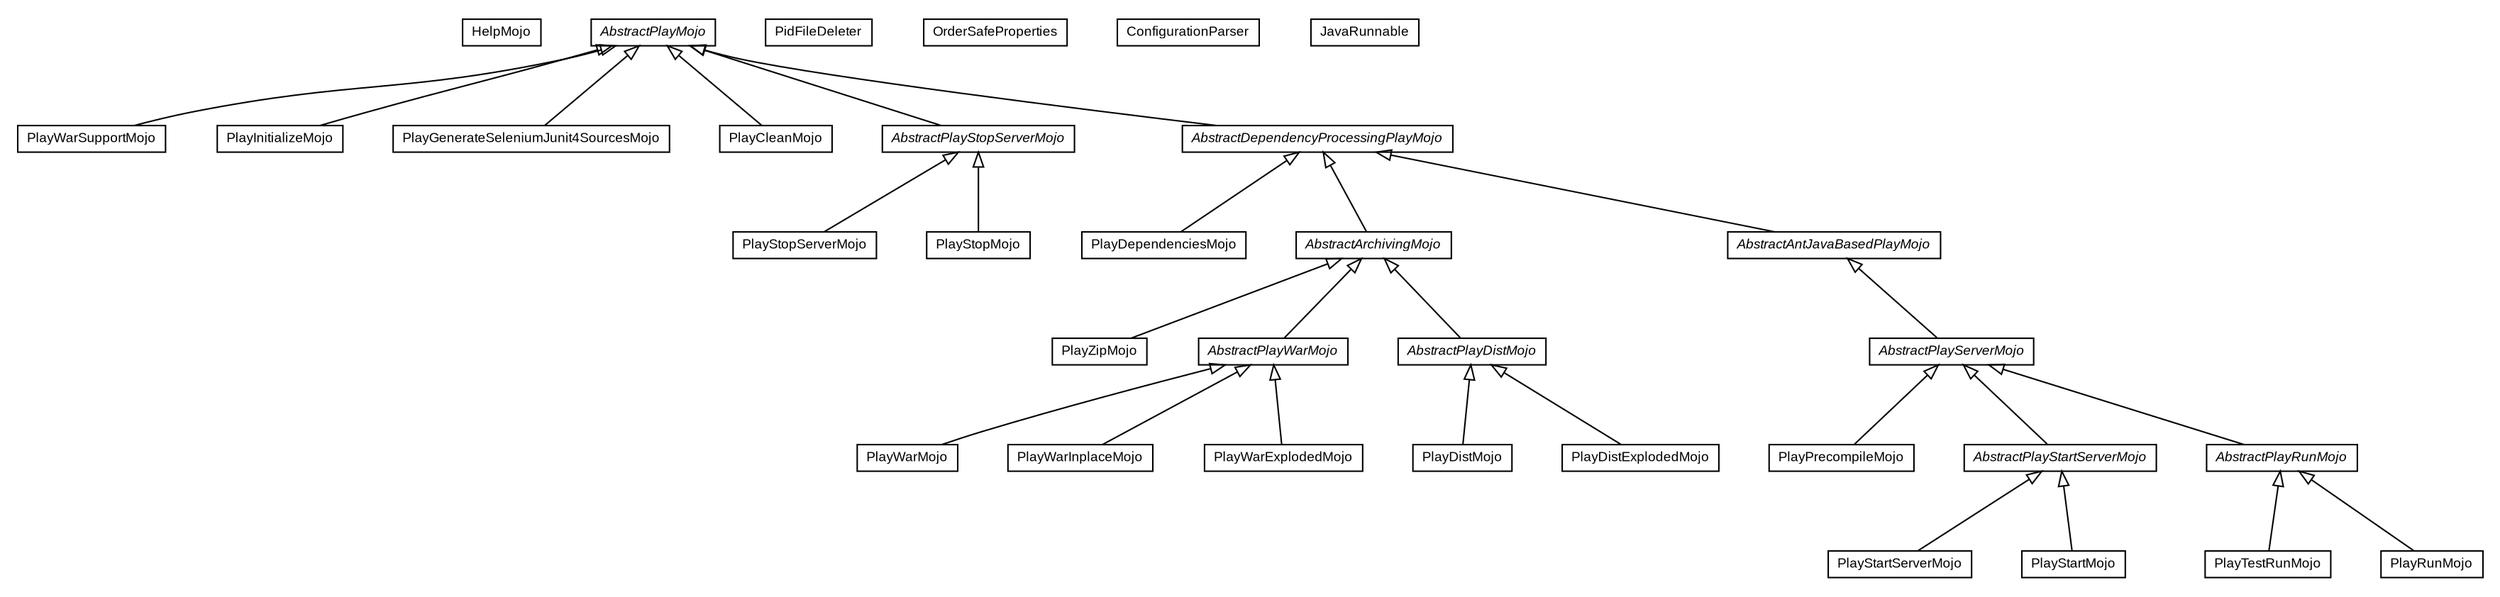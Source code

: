 #!/usr/local/bin/dot
#
# Class diagram 
# Generated by UMLGraph version R5_6-24-gf6e263 (http://www.umlgraph.org/)
#

digraph G {
	edge [fontname="arial",fontsize=10,labelfontname="arial",labelfontsize=10];
	node [fontname="arial",fontsize=10,shape=plaintext];
	nodesep=0.25;
	ranksep=0.5;
	// com.google.code.play.HelpMojo
	c0 [label=<<table title="com.google.code.play.HelpMojo" border="0" cellborder="1" cellspacing="0" cellpadding="2" port="p" href="./HelpMojo.html">
		<tr><td><table border="0" cellspacing="0" cellpadding="1">
<tr><td align="center" balign="center"> HelpMojo </td></tr>
		</table></td></tr>
		</table>>, URL="./HelpMojo.html", fontname="arial", fontcolor="black", fontsize=9.0];
	// com.google.code.play.PlayZipMojo
	c1 [label=<<table title="com.google.code.play.PlayZipMojo" border="0" cellborder="1" cellspacing="0" cellpadding="2" port="p" href="./PlayZipMojo.html">
		<tr><td><table border="0" cellspacing="0" cellpadding="1">
<tr><td align="center" balign="center"> PlayZipMojo </td></tr>
		</table></td></tr>
		</table>>, URL="./PlayZipMojo.html", fontname="arial", fontcolor="black", fontsize=9.0];
	// com.google.code.play.PlayWarSupportMojo
	c2 [label=<<table title="com.google.code.play.PlayWarSupportMojo" border="0" cellborder="1" cellspacing="0" cellpadding="2" port="p" href="./PlayWarSupportMojo.html">
		<tr><td><table border="0" cellspacing="0" cellpadding="1">
<tr><td align="center" balign="center"> PlayWarSupportMojo </td></tr>
		</table></td></tr>
		</table>>, URL="./PlayWarSupportMojo.html", fontname="arial", fontcolor="black", fontsize=9.0];
	// com.google.code.play.PlayWarMojo
	c3 [label=<<table title="com.google.code.play.PlayWarMojo" border="0" cellborder="1" cellspacing="0" cellpadding="2" port="p" href="./PlayWarMojo.html">
		<tr><td><table border="0" cellspacing="0" cellpadding="1">
<tr><td align="center" balign="center"> PlayWarMojo </td></tr>
		</table></td></tr>
		</table>>, URL="./PlayWarMojo.html", fontname="arial", fontcolor="black", fontsize=9.0];
	// com.google.code.play.PlayWarInplaceMojo
	c4 [label=<<table title="com.google.code.play.PlayWarInplaceMojo" border="0" cellborder="1" cellspacing="0" cellpadding="2" port="p" href="./PlayWarInplaceMojo.html">
		<tr><td><table border="0" cellspacing="0" cellpadding="1">
<tr><td align="center" balign="center"> PlayWarInplaceMojo </td></tr>
		</table></td></tr>
		</table>>, URL="./PlayWarInplaceMojo.html", fontname="arial", fontcolor="black", fontsize=9.0];
	// com.google.code.play.PlayWarExplodedMojo
	c5 [label=<<table title="com.google.code.play.PlayWarExplodedMojo" border="0" cellborder="1" cellspacing="0" cellpadding="2" port="p" href="./PlayWarExplodedMojo.html">
		<tr><td><table border="0" cellspacing="0" cellpadding="1">
<tr><td align="center" balign="center"> PlayWarExplodedMojo </td></tr>
		</table></td></tr>
		</table>>, URL="./PlayWarExplodedMojo.html", fontname="arial", fontcolor="black", fontsize=9.0];
	// com.google.code.play.PlayTestRunMojo
	c6 [label=<<table title="com.google.code.play.PlayTestRunMojo" border="0" cellborder="1" cellspacing="0" cellpadding="2" port="p" href="./PlayTestRunMojo.html">
		<tr><td><table border="0" cellspacing="0" cellpadding="1">
<tr><td align="center" balign="center"> PlayTestRunMojo </td></tr>
		</table></td></tr>
		</table>>, URL="./PlayTestRunMojo.html", fontname="arial", fontcolor="black", fontsize=9.0];
	// com.google.code.play.PlayStopServerMojo
	c7 [label=<<table title="com.google.code.play.PlayStopServerMojo" border="0" cellborder="1" cellspacing="0" cellpadding="2" port="p" href="./PlayStopServerMojo.html">
		<tr><td><table border="0" cellspacing="0" cellpadding="1">
<tr><td align="center" balign="center"> PlayStopServerMojo </td></tr>
		</table></td></tr>
		</table>>, URL="./PlayStopServerMojo.html", fontname="arial", fontcolor="black", fontsize=9.0];
	// com.google.code.play.PlayStopMojo
	c8 [label=<<table title="com.google.code.play.PlayStopMojo" border="0" cellborder="1" cellspacing="0" cellpadding="2" port="p" href="./PlayStopMojo.html">
		<tr><td><table border="0" cellspacing="0" cellpadding="1">
<tr><td align="center" balign="center"> PlayStopMojo </td></tr>
		</table></td></tr>
		</table>>, URL="./PlayStopMojo.html", fontname="arial", fontcolor="black", fontsize=9.0];
	// com.google.code.play.PlayStartServerMojo
	c9 [label=<<table title="com.google.code.play.PlayStartServerMojo" border="0" cellborder="1" cellspacing="0" cellpadding="2" port="p" href="./PlayStartServerMojo.html">
		<tr><td><table border="0" cellspacing="0" cellpadding="1">
<tr><td align="center" balign="center"> PlayStartServerMojo </td></tr>
		</table></td></tr>
		</table>>, URL="./PlayStartServerMojo.html", fontname="arial", fontcolor="black", fontsize=9.0];
	// com.google.code.play.PlayStartMojo
	c10 [label=<<table title="com.google.code.play.PlayStartMojo" border="0" cellborder="1" cellspacing="0" cellpadding="2" port="p" href="./PlayStartMojo.html">
		<tr><td><table border="0" cellspacing="0" cellpadding="1">
<tr><td align="center" balign="center"> PlayStartMojo </td></tr>
		</table></td></tr>
		</table>>, URL="./PlayStartMojo.html", fontname="arial", fontcolor="black", fontsize=9.0];
	// com.google.code.play.PlayRunMojo
	c11 [label=<<table title="com.google.code.play.PlayRunMojo" border="0" cellborder="1" cellspacing="0" cellpadding="2" port="p" href="./PlayRunMojo.html">
		<tr><td><table border="0" cellspacing="0" cellpadding="1">
<tr><td align="center" balign="center"> PlayRunMojo </td></tr>
		</table></td></tr>
		</table>>, URL="./PlayRunMojo.html", fontname="arial", fontcolor="black", fontsize=9.0];
	// com.google.code.play.PlayPrecompileMojo
	c12 [label=<<table title="com.google.code.play.PlayPrecompileMojo" border="0" cellborder="1" cellspacing="0" cellpadding="2" port="p" href="./PlayPrecompileMojo.html">
		<tr><td><table border="0" cellspacing="0" cellpadding="1">
<tr><td align="center" balign="center"> PlayPrecompileMojo </td></tr>
		</table></td></tr>
		</table>>, URL="./PlayPrecompileMojo.html", fontname="arial", fontcolor="black", fontsize=9.0];
	// com.google.code.play.PlayInitializeMojo
	c13 [label=<<table title="com.google.code.play.PlayInitializeMojo" border="0" cellborder="1" cellspacing="0" cellpadding="2" port="p" href="./PlayInitializeMojo.html">
		<tr><td><table border="0" cellspacing="0" cellpadding="1">
<tr><td align="center" balign="center"> PlayInitializeMojo </td></tr>
		</table></td></tr>
		</table>>, URL="./PlayInitializeMojo.html", fontname="arial", fontcolor="black", fontsize=9.0];
	// com.google.code.play.PlayGenerateSeleniumJunit4SourcesMojo
	c14 [label=<<table title="com.google.code.play.PlayGenerateSeleniumJunit4SourcesMojo" border="0" cellborder="1" cellspacing="0" cellpadding="2" port="p" href="./PlayGenerateSeleniumJunit4SourcesMojo.html">
		<tr><td><table border="0" cellspacing="0" cellpadding="1">
<tr><td align="center" balign="center"> PlayGenerateSeleniumJunit4SourcesMojo </td></tr>
		</table></td></tr>
		</table>>, URL="./PlayGenerateSeleniumJunit4SourcesMojo.html", fontname="arial", fontcolor="black", fontsize=9.0];
	// com.google.code.play.PlayDistMojo
	c15 [label=<<table title="com.google.code.play.PlayDistMojo" border="0" cellborder="1" cellspacing="0" cellpadding="2" port="p" href="./PlayDistMojo.html">
		<tr><td><table border="0" cellspacing="0" cellpadding="1">
<tr><td align="center" balign="center"> PlayDistMojo </td></tr>
		</table></td></tr>
		</table>>, URL="./PlayDistMojo.html", fontname="arial", fontcolor="black", fontsize=9.0];
	// com.google.code.play.PlayDistExplodedMojo
	c16 [label=<<table title="com.google.code.play.PlayDistExplodedMojo" border="0" cellborder="1" cellspacing="0" cellpadding="2" port="p" href="./PlayDistExplodedMojo.html">
		<tr><td><table border="0" cellspacing="0" cellpadding="1">
<tr><td align="center" balign="center"> PlayDistExplodedMojo </td></tr>
		</table></td></tr>
		</table>>, URL="./PlayDistExplodedMojo.html", fontname="arial", fontcolor="black", fontsize=9.0];
	// com.google.code.play.PlayDependenciesMojo
	c17 [label=<<table title="com.google.code.play.PlayDependenciesMojo" border="0" cellborder="1" cellspacing="0" cellpadding="2" port="p" href="./PlayDependenciesMojo.html">
		<tr><td><table border="0" cellspacing="0" cellpadding="1">
<tr><td align="center" balign="center"> PlayDependenciesMojo </td></tr>
		</table></td></tr>
		</table>>, URL="./PlayDependenciesMojo.html", fontname="arial", fontcolor="black", fontsize=9.0];
	// com.google.code.play.PlayCleanMojo
	c18 [label=<<table title="com.google.code.play.PlayCleanMojo" border="0" cellborder="1" cellspacing="0" cellpadding="2" port="p" href="./PlayCleanMojo.html">
		<tr><td><table border="0" cellspacing="0" cellpadding="1">
<tr><td align="center" balign="center"> PlayCleanMojo </td></tr>
		</table></td></tr>
		</table>>, URL="./PlayCleanMojo.html", fontname="arial", fontcolor="black", fontsize=9.0];
	// com.google.code.play.PidFileDeleter
	c19 [label=<<table title="com.google.code.play.PidFileDeleter" border="0" cellborder="1" cellspacing="0" cellpadding="2" port="p" href="./PidFileDeleter.html">
		<tr><td><table border="0" cellspacing="0" cellpadding="1">
<tr><td align="center" balign="center"> PidFileDeleter </td></tr>
		</table></td></tr>
		</table>>, URL="./PidFileDeleter.html", fontname="arial", fontcolor="black", fontsize=9.0];
	// com.google.code.play.OrderSafeProperties
	c20 [label=<<table title="com.google.code.play.OrderSafeProperties" border="0" cellborder="1" cellspacing="0" cellpadding="2" port="p" href="./OrderSafeProperties.html">
		<tr><td><table border="0" cellspacing="0" cellpadding="1">
<tr><td align="center" balign="center"> OrderSafeProperties </td></tr>
		</table></td></tr>
		</table>>, URL="./OrderSafeProperties.html", fontname="arial", fontcolor="black", fontsize=9.0];
	// com.google.code.play.ConfigurationParser
	c21 [label=<<table title="com.google.code.play.ConfigurationParser" border="0" cellborder="1" cellspacing="0" cellpadding="2" port="p" href="./ConfigurationParser.html">
		<tr><td><table border="0" cellspacing="0" cellpadding="1">
<tr><td align="center" balign="center"> ConfigurationParser </td></tr>
		</table></td></tr>
		</table>>, URL="./ConfigurationParser.html", fontname="arial", fontcolor="black", fontsize=9.0];
	// com.google.code.play.AbstractPlayWarMojo
	c22 [label=<<table title="com.google.code.play.AbstractPlayWarMojo" border="0" cellborder="1" cellspacing="0" cellpadding="2" port="p" href="./AbstractPlayWarMojo.html">
		<tr><td><table border="0" cellspacing="0" cellpadding="1">
<tr><td align="center" balign="center"><font face="arial italic"> AbstractPlayWarMojo </font></td></tr>
		</table></td></tr>
		</table>>, URL="./AbstractPlayWarMojo.html", fontname="arial", fontcolor="black", fontsize=9.0];
	// com.google.code.play.AbstractPlayStopServerMojo
	c23 [label=<<table title="com.google.code.play.AbstractPlayStopServerMojo" border="0" cellborder="1" cellspacing="0" cellpadding="2" port="p" href="./AbstractPlayStopServerMojo.html">
		<tr><td><table border="0" cellspacing="0" cellpadding="1">
<tr><td align="center" balign="center"><font face="arial italic"> AbstractPlayStopServerMojo </font></td></tr>
		</table></td></tr>
		</table>>, URL="./AbstractPlayStopServerMojo.html", fontname="arial", fontcolor="black", fontsize=9.0];
	// com.google.code.play.AbstractPlayStartServerMojo
	c24 [label=<<table title="com.google.code.play.AbstractPlayStartServerMojo" border="0" cellborder="1" cellspacing="0" cellpadding="2" port="p" href="./AbstractPlayStartServerMojo.html">
		<tr><td><table border="0" cellspacing="0" cellpadding="1">
<tr><td align="center" balign="center"><font face="arial italic"> AbstractPlayStartServerMojo </font></td></tr>
		</table></td></tr>
		</table>>, URL="./AbstractPlayStartServerMojo.html", fontname="arial", fontcolor="black", fontsize=9.0];
	// com.google.code.play.AbstractPlayServerMojo
	c25 [label=<<table title="com.google.code.play.AbstractPlayServerMojo" border="0" cellborder="1" cellspacing="0" cellpadding="2" port="p" href="./AbstractPlayServerMojo.html">
		<tr><td><table border="0" cellspacing="0" cellpadding="1">
<tr><td align="center" balign="center"><font face="arial italic"> AbstractPlayServerMojo </font></td></tr>
		</table></td></tr>
		</table>>, URL="./AbstractPlayServerMojo.html", fontname="arial", fontcolor="black", fontsize=9.0];
	// com.google.code.play.AbstractPlayRunMojo
	c26 [label=<<table title="com.google.code.play.AbstractPlayRunMojo" border="0" cellborder="1" cellspacing="0" cellpadding="2" port="p" href="./AbstractPlayRunMojo.html">
		<tr><td><table border="0" cellspacing="0" cellpadding="1">
<tr><td align="center" balign="center"><font face="arial italic"> AbstractPlayRunMojo </font></td></tr>
		</table></td></tr>
		</table>>, URL="./AbstractPlayRunMojo.html", fontname="arial", fontcolor="black", fontsize=9.0];
	// com.google.code.play.AbstractPlayMojo
	c27 [label=<<table title="com.google.code.play.AbstractPlayMojo" border="0" cellborder="1" cellspacing="0" cellpadding="2" port="p" href="./AbstractPlayMojo.html">
		<tr><td><table border="0" cellspacing="0" cellpadding="1">
<tr><td align="center" balign="center"><font face="arial italic"> AbstractPlayMojo </font></td></tr>
		</table></td></tr>
		</table>>, URL="./AbstractPlayMojo.html", fontname="arial", fontcolor="black", fontsize=9.0];
	// com.google.code.play.AbstractPlayDistMojo
	c28 [label=<<table title="com.google.code.play.AbstractPlayDistMojo" border="0" cellborder="1" cellspacing="0" cellpadding="2" port="p" href="./AbstractPlayDistMojo.html">
		<tr><td><table border="0" cellspacing="0" cellpadding="1">
<tr><td align="center" balign="center"><font face="arial italic"> AbstractPlayDistMojo </font></td></tr>
		</table></td></tr>
		</table>>, URL="./AbstractPlayDistMojo.html", fontname="arial", fontcolor="black", fontsize=9.0];
	// com.google.code.play.AbstractDependencyProcessingPlayMojo
	c29 [label=<<table title="com.google.code.play.AbstractDependencyProcessingPlayMojo" border="0" cellborder="1" cellspacing="0" cellpadding="2" port="p" href="./AbstractDependencyProcessingPlayMojo.html">
		<tr><td><table border="0" cellspacing="0" cellpadding="1">
<tr><td align="center" balign="center"><font face="arial italic"> AbstractDependencyProcessingPlayMojo </font></td></tr>
		</table></td></tr>
		</table>>, URL="./AbstractDependencyProcessingPlayMojo.html", fontname="arial", fontcolor="black", fontsize=9.0];
	// com.google.code.play.AbstractArchivingMojo
	c30 [label=<<table title="com.google.code.play.AbstractArchivingMojo" border="0" cellborder="1" cellspacing="0" cellpadding="2" port="p" href="./AbstractArchivingMojo.html">
		<tr><td><table border="0" cellspacing="0" cellpadding="1">
<tr><td align="center" balign="center"><font face="arial italic"> AbstractArchivingMojo </font></td></tr>
		</table></td></tr>
		</table>>, URL="./AbstractArchivingMojo.html", fontname="arial", fontcolor="black", fontsize=9.0];
	// com.google.code.play.AbstractAntJavaBasedPlayMojo
	c31 [label=<<table title="com.google.code.play.AbstractAntJavaBasedPlayMojo" border="0" cellborder="1" cellspacing="0" cellpadding="2" port="p" href="./AbstractAntJavaBasedPlayMojo.html">
		<tr><td><table border="0" cellspacing="0" cellpadding="1">
<tr><td align="center" balign="center"><font face="arial italic"> AbstractAntJavaBasedPlayMojo </font></td></tr>
		</table></td></tr>
		</table>>, URL="./AbstractAntJavaBasedPlayMojo.html", fontname="arial", fontcolor="black", fontsize=9.0];
	// com.google.code.play.AbstractAntJavaBasedPlayMojo.JavaRunnable
	c32 [label=<<table title="com.google.code.play.AbstractAntJavaBasedPlayMojo.JavaRunnable" border="0" cellborder="1" cellspacing="0" cellpadding="2" port="p" href="./AbstractAntJavaBasedPlayMojo.JavaRunnable.html">
		<tr><td><table border="0" cellspacing="0" cellpadding="1">
<tr><td align="center" balign="center"> JavaRunnable </td></tr>
		</table></td></tr>
		</table>>, URL="./AbstractAntJavaBasedPlayMojo.JavaRunnable.html", fontname="arial", fontcolor="black", fontsize=9.0];
	//com.google.code.play.PlayZipMojo extends com.google.code.play.AbstractArchivingMojo
	c30:p -> c1:p [dir=back,arrowtail=empty];
	//com.google.code.play.PlayWarSupportMojo extends com.google.code.play.AbstractPlayMojo
	c27:p -> c2:p [dir=back,arrowtail=empty];
	//com.google.code.play.PlayWarMojo extends com.google.code.play.AbstractPlayWarMojo
	c22:p -> c3:p [dir=back,arrowtail=empty];
	//com.google.code.play.PlayWarInplaceMojo extends com.google.code.play.AbstractPlayWarMojo
	c22:p -> c4:p [dir=back,arrowtail=empty];
	//com.google.code.play.PlayWarExplodedMojo extends com.google.code.play.AbstractPlayWarMojo
	c22:p -> c5:p [dir=back,arrowtail=empty];
	//com.google.code.play.PlayTestRunMojo extends com.google.code.play.AbstractPlayRunMojo
	c26:p -> c6:p [dir=back,arrowtail=empty];
	//com.google.code.play.PlayStopServerMojo extends com.google.code.play.AbstractPlayStopServerMojo
	c23:p -> c7:p [dir=back,arrowtail=empty];
	//com.google.code.play.PlayStopMojo extends com.google.code.play.AbstractPlayStopServerMojo
	c23:p -> c8:p [dir=back,arrowtail=empty];
	//com.google.code.play.PlayStartServerMojo extends com.google.code.play.AbstractPlayStartServerMojo
	c24:p -> c9:p [dir=back,arrowtail=empty];
	//com.google.code.play.PlayStartMojo extends com.google.code.play.AbstractPlayStartServerMojo
	c24:p -> c10:p [dir=back,arrowtail=empty];
	//com.google.code.play.PlayRunMojo extends com.google.code.play.AbstractPlayRunMojo
	c26:p -> c11:p [dir=back,arrowtail=empty];
	//com.google.code.play.PlayPrecompileMojo extends com.google.code.play.AbstractPlayServerMojo
	c25:p -> c12:p [dir=back,arrowtail=empty];
	//com.google.code.play.PlayInitializeMojo extends com.google.code.play.AbstractPlayMojo
	c27:p -> c13:p [dir=back,arrowtail=empty];
	//com.google.code.play.PlayGenerateSeleniumJunit4SourcesMojo extends com.google.code.play.AbstractPlayMojo
	c27:p -> c14:p [dir=back,arrowtail=empty];
	//com.google.code.play.PlayDistMojo extends com.google.code.play.AbstractPlayDistMojo
	c28:p -> c15:p [dir=back,arrowtail=empty];
	//com.google.code.play.PlayDistExplodedMojo extends com.google.code.play.AbstractPlayDistMojo
	c28:p -> c16:p [dir=back,arrowtail=empty];
	//com.google.code.play.PlayDependenciesMojo extends com.google.code.play.AbstractDependencyProcessingPlayMojo
	c29:p -> c17:p [dir=back,arrowtail=empty];
	//com.google.code.play.PlayCleanMojo extends com.google.code.play.AbstractPlayMojo
	c27:p -> c18:p [dir=back,arrowtail=empty];
	//com.google.code.play.AbstractPlayWarMojo extends com.google.code.play.AbstractArchivingMojo
	c30:p -> c22:p [dir=back,arrowtail=empty];
	//com.google.code.play.AbstractPlayStopServerMojo extends com.google.code.play.AbstractPlayMojo
	c27:p -> c23:p [dir=back,arrowtail=empty];
	//com.google.code.play.AbstractPlayStartServerMojo extends com.google.code.play.AbstractPlayServerMojo
	c25:p -> c24:p [dir=back,arrowtail=empty];
	//com.google.code.play.AbstractPlayServerMojo extends com.google.code.play.AbstractAntJavaBasedPlayMojo
	c31:p -> c25:p [dir=back,arrowtail=empty];
	//com.google.code.play.AbstractPlayRunMojo extends com.google.code.play.AbstractPlayServerMojo
	c25:p -> c26:p [dir=back,arrowtail=empty];
	//com.google.code.play.AbstractPlayDistMojo extends com.google.code.play.AbstractArchivingMojo
	c30:p -> c28:p [dir=back,arrowtail=empty];
	//com.google.code.play.AbstractDependencyProcessingPlayMojo extends com.google.code.play.AbstractPlayMojo
	c27:p -> c29:p [dir=back,arrowtail=empty];
	//com.google.code.play.AbstractArchivingMojo extends com.google.code.play.AbstractDependencyProcessingPlayMojo
	c29:p -> c30:p [dir=back,arrowtail=empty];
	//com.google.code.play.AbstractAntJavaBasedPlayMojo extends com.google.code.play.AbstractDependencyProcessingPlayMojo
	c29:p -> c31:p [dir=back,arrowtail=empty];
}

